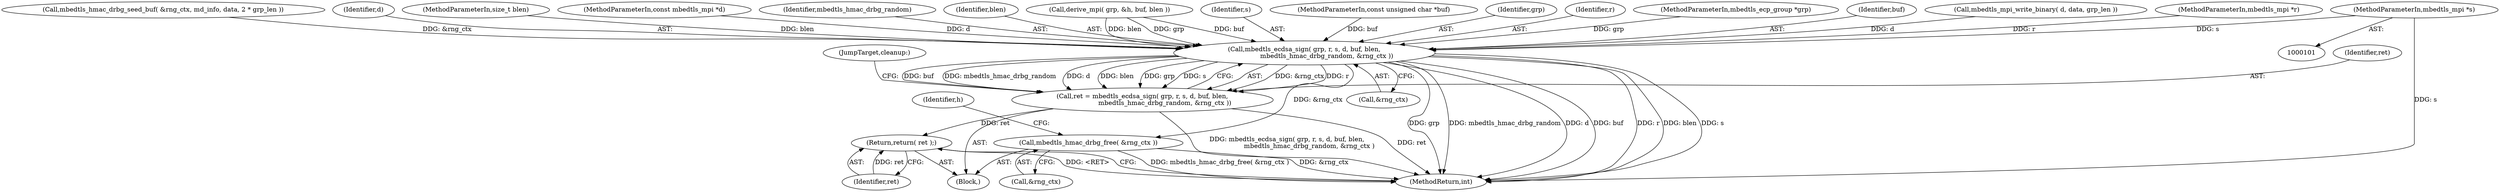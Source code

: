 digraph "1_mbedtls_298a43a77ec0ed2c19a8c924ddd8571ef3e65dfd_0@pointer" {
"1000104" [label="(MethodParameterIn,mbedtls_mpi *s)"];
"1000170" [label="(Call,mbedtls_ecdsa_sign( grp, r, s, d, buf, blen,\n                      mbedtls_hmac_drbg_random, &rng_ctx ))"];
"1000168" [label="(Call,ret = mbedtls_ecdsa_sign( grp, r, s, d, buf, blen,\n                      mbedtls_hmac_drbg_random, &rng_ctx ))"];
"1000187" [label="(Return,return( ret );)"];
"1000181" [label="(Call,mbedtls_hmac_drbg_free( &rng_ctx ))"];
"1000178" [label="(Call,&rng_ctx)"];
"1000186" [label="(Identifier,h)"];
"1000188" [label="(Identifier,ret)"];
"1000189" [label="(MethodReturn,int)"];
"1000187" [label="(Return,return( ret );)"];
"1000182" [label="(Call,&rng_ctx)"];
"1000168" [label="(Call,ret = mbedtls_ecdsa_sign( grp, r, s, d, buf, blen,\n                      mbedtls_hmac_drbg_random, &rng_ctx ))"];
"1000160" [label="(Call,mbedtls_hmac_drbg_seed_buf( &rng_ctx, md_info, data, 2 * grp_len ))"];
"1000181" [label="(Call,mbedtls_hmac_drbg_free( &rng_ctx ))"];
"1000174" [label="(Identifier,d)"];
"1000170" [label="(Call,mbedtls_ecdsa_sign( grp, r, s, d, buf, blen,\n                      mbedtls_hmac_drbg_random, &rng_ctx ))"];
"1000107" [label="(MethodParameterIn,size_t blen)"];
"1000105" [label="(MethodParameterIn,const mbedtls_mpi *d)"];
"1000104" [label="(MethodParameterIn,mbedtls_mpi *s)"];
"1000177" [label="(Identifier,mbedtls_hmac_drbg_random)"];
"1000180" [label="(JumpTarget,cleanup:)"];
"1000169" [label="(Identifier,ret)"];
"1000176" [label="(Identifier,blen)"];
"1000146" [label="(Call,derive_mpi( grp, &h, buf, blen ))"];
"1000109" [label="(Block,)"];
"1000173" [label="(Identifier,s)"];
"1000106" [label="(MethodParameterIn,const unsigned char *buf)"];
"1000171" [label="(Identifier,grp)"];
"1000172" [label="(Identifier,r)"];
"1000102" [label="(MethodParameterIn,mbedtls_ecp_group *grp)"];
"1000175" [label="(Identifier,buf)"];
"1000141" [label="(Call,mbedtls_mpi_write_binary( d, data, grp_len ))"];
"1000103" [label="(MethodParameterIn,mbedtls_mpi *r)"];
"1000104" -> "1000101"  [label="AST: "];
"1000104" -> "1000189"  [label="DDG: s"];
"1000104" -> "1000170"  [label="DDG: s"];
"1000170" -> "1000168"  [label="AST: "];
"1000170" -> "1000178"  [label="CFG: "];
"1000171" -> "1000170"  [label="AST: "];
"1000172" -> "1000170"  [label="AST: "];
"1000173" -> "1000170"  [label="AST: "];
"1000174" -> "1000170"  [label="AST: "];
"1000175" -> "1000170"  [label="AST: "];
"1000176" -> "1000170"  [label="AST: "];
"1000177" -> "1000170"  [label="AST: "];
"1000178" -> "1000170"  [label="AST: "];
"1000168" -> "1000170"  [label="CFG: "];
"1000170" -> "1000189"  [label="DDG: r"];
"1000170" -> "1000189"  [label="DDG: blen"];
"1000170" -> "1000189"  [label="DDG: s"];
"1000170" -> "1000189"  [label="DDG: grp"];
"1000170" -> "1000189"  [label="DDG: mbedtls_hmac_drbg_random"];
"1000170" -> "1000189"  [label="DDG: d"];
"1000170" -> "1000189"  [label="DDG: buf"];
"1000170" -> "1000168"  [label="DDG: &rng_ctx"];
"1000170" -> "1000168"  [label="DDG: r"];
"1000170" -> "1000168"  [label="DDG: buf"];
"1000170" -> "1000168"  [label="DDG: mbedtls_hmac_drbg_random"];
"1000170" -> "1000168"  [label="DDG: d"];
"1000170" -> "1000168"  [label="DDG: blen"];
"1000170" -> "1000168"  [label="DDG: grp"];
"1000170" -> "1000168"  [label="DDG: s"];
"1000146" -> "1000170"  [label="DDG: grp"];
"1000146" -> "1000170"  [label="DDG: buf"];
"1000146" -> "1000170"  [label="DDG: blen"];
"1000102" -> "1000170"  [label="DDG: grp"];
"1000103" -> "1000170"  [label="DDG: r"];
"1000141" -> "1000170"  [label="DDG: d"];
"1000105" -> "1000170"  [label="DDG: d"];
"1000106" -> "1000170"  [label="DDG: buf"];
"1000107" -> "1000170"  [label="DDG: blen"];
"1000160" -> "1000170"  [label="DDG: &rng_ctx"];
"1000170" -> "1000181"  [label="DDG: &rng_ctx"];
"1000168" -> "1000109"  [label="AST: "];
"1000169" -> "1000168"  [label="AST: "];
"1000180" -> "1000168"  [label="CFG: "];
"1000168" -> "1000189"  [label="DDG: ret"];
"1000168" -> "1000189"  [label="DDG: mbedtls_ecdsa_sign( grp, r, s, d, buf, blen,\n                      mbedtls_hmac_drbg_random, &rng_ctx )"];
"1000168" -> "1000187"  [label="DDG: ret"];
"1000187" -> "1000109"  [label="AST: "];
"1000187" -> "1000188"  [label="CFG: "];
"1000188" -> "1000187"  [label="AST: "];
"1000189" -> "1000187"  [label="CFG: "];
"1000187" -> "1000189"  [label="DDG: <RET>"];
"1000188" -> "1000187"  [label="DDG: ret"];
"1000181" -> "1000109"  [label="AST: "];
"1000181" -> "1000182"  [label="CFG: "];
"1000182" -> "1000181"  [label="AST: "];
"1000186" -> "1000181"  [label="CFG: "];
"1000181" -> "1000189"  [label="DDG: mbedtls_hmac_drbg_free( &rng_ctx )"];
"1000181" -> "1000189"  [label="DDG: &rng_ctx"];
}

